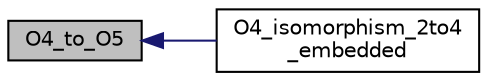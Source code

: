 digraph "O4_to_O5"
{
  edge [fontname="Helvetica",fontsize="10",labelfontname="Helvetica",labelfontsize="10"];
  node [fontname="Helvetica",fontsize="10",shape=record];
  rankdir="LR";
  Node7963 [label="O4_to_O5",height=0.2,width=0.4,color="black", fillcolor="grey75", style="filled", fontcolor="black"];
  Node7963 -> Node7964 [dir="back",color="midnightblue",fontsize="10",style="solid",fontname="Helvetica"];
  Node7964 [label="O4_isomorphism_2to4\l_embedded",height=0.2,width=0.4,color="black", fillcolor="white", style="filled",URL="$dc/dd4/group__actions_8h.html#aa6a3808993602713a701a20d3905ebe1"];
}
